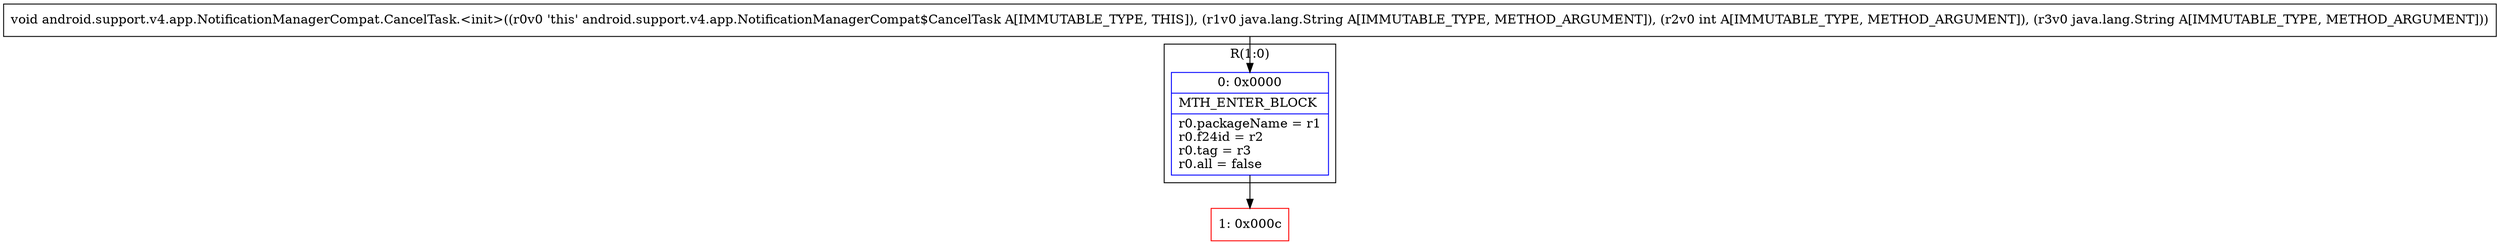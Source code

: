 digraph "CFG forandroid.support.v4.app.NotificationManagerCompat.CancelTask.\<init\>(Ljava\/lang\/String;ILjava\/lang\/String;)V" {
subgraph cluster_Region_160802352 {
label = "R(1:0)";
node [shape=record,color=blue];
Node_0 [shape=record,label="{0\:\ 0x0000|MTH_ENTER_BLOCK\l|r0.packageName = r1\lr0.f24id = r2\lr0.tag = r3\lr0.all = false\l}"];
}
Node_1 [shape=record,color=red,label="{1\:\ 0x000c}"];
MethodNode[shape=record,label="{void android.support.v4.app.NotificationManagerCompat.CancelTask.\<init\>((r0v0 'this' android.support.v4.app.NotificationManagerCompat$CancelTask A[IMMUTABLE_TYPE, THIS]), (r1v0 java.lang.String A[IMMUTABLE_TYPE, METHOD_ARGUMENT]), (r2v0 int A[IMMUTABLE_TYPE, METHOD_ARGUMENT]), (r3v0 java.lang.String A[IMMUTABLE_TYPE, METHOD_ARGUMENT])) }"];
MethodNode -> Node_0;
Node_0 -> Node_1;
}

